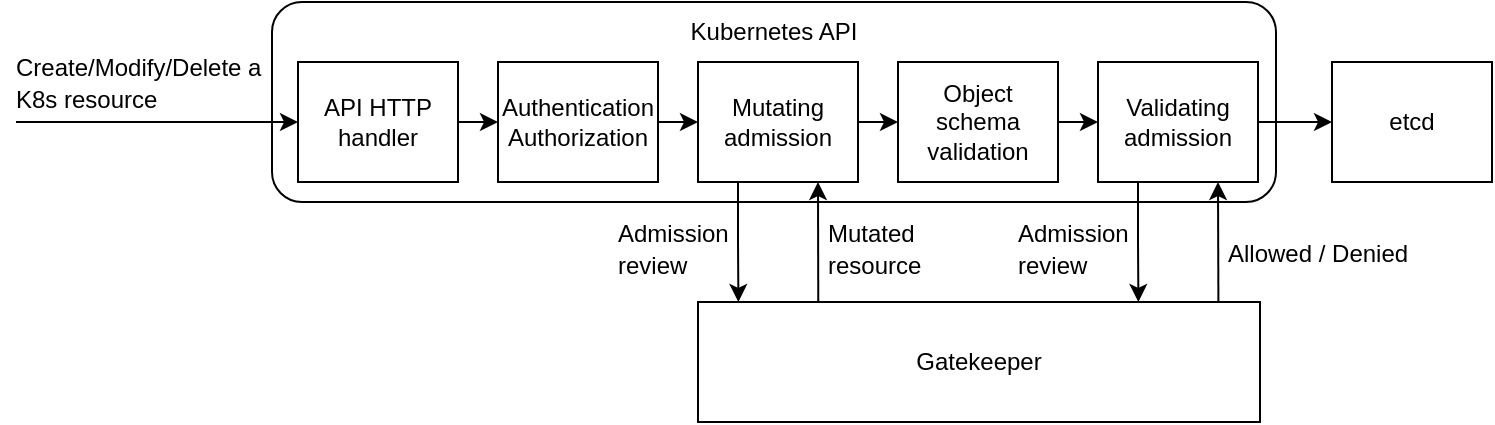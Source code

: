 <mxfile version="23.1.2" type="device">
  <diagram id="z2fywuhmsZZxHbe4xA-M" name="Page-1">
    <mxGraphModel dx="1322" dy="680" grid="1" gridSize="10" guides="1" tooltips="1" connect="1" arrows="1" fold="1" page="1" pageScale="1" pageWidth="827" pageHeight="1169" math="0" shadow="0">
      <root>
        <mxCell id="0" />
        <mxCell id="1" parent="0" />
        <mxCell id="bJpEafwaLPq2wsB356PL-23" value="" style="rounded=1;whiteSpace=wrap;html=1;" parent="1" vertex="1">
          <mxGeometry x="170" y="24" width="502" height="100" as="geometry" />
        </mxCell>
        <mxCell id="TMdRoOH4GbIq7_JRytAd-5" value="&lt;h1 style=&quot;line-height: 50%;&quot;&gt;&lt;span style=&quot;font-size: 12px; font-weight: 400;&quot;&gt;Create/Modify/Delete a K8s resource&lt;/span&gt;&lt;/h1&gt;" style="text;html=1;strokeColor=none;fillColor=none;spacing=5;spacingTop=-20;whiteSpace=wrap;overflow=hidden;rounded=0;" parent="1" vertex="1">
          <mxGeometry x="37" y="41" width="145" height="45" as="geometry" />
        </mxCell>
        <mxCell id="bJpEafwaLPq2wsB356PL-3" value="&lt;font style=&quot;font-size: 12px;&quot;&gt;API HTTP handler&lt;/font&gt;" style="rounded=0;whiteSpace=wrap;html=1;" parent="1" vertex="1">
          <mxGeometry x="183" y="54" width="80" height="60" as="geometry" />
        </mxCell>
        <mxCell id="bJpEafwaLPq2wsB356PL-4" value="" style="endArrow=classic;html=1;rounded=0;entryX=0;entryY=0.5;entryDx=0;entryDy=0;" parent="1" target="bJpEafwaLPq2wsB356PL-3" edge="1">
          <mxGeometry width="50" height="50" relative="1" as="geometry">
            <mxPoint x="42" y="84" as="sourcePoint" />
            <mxPoint x="272" y="84" as="targetPoint" />
          </mxGeometry>
        </mxCell>
        <mxCell id="bJpEafwaLPq2wsB356PL-6" value="&lt;font style=&quot;font-size: 12px;&quot;&gt;Authentication&lt;br&gt;Authorization&lt;/font&gt;" style="rounded=0;whiteSpace=wrap;html=1;" parent="1" vertex="1">
          <mxGeometry x="283" y="54" width="80" height="60" as="geometry" />
        </mxCell>
        <mxCell id="bJpEafwaLPq2wsB356PL-7" value="" style="endArrow=classic;html=1;rounded=0;entryX=0;entryY=0.5;entryDx=0;entryDy=0;" parent="1" target="bJpEafwaLPq2wsB356PL-6" edge="1">
          <mxGeometry width="50" height="50" relative="1" as="geometry">
            <mxPoint x="263" y="84" as="sourcePoint" />
            <mxPoint x="433" y="84" as="targetPoint" />
          </mxGeometry>
        </mxCell>
        <mxCell id="bJpEafwaLPq2wsB356PL-10" value="" style="endArrow=classic;html=1;rounded=0;entryX=0;entryY=0.5;entryDx=0;entryDy=0;" parent="1" edge="1">
          <mxGeometry width="50" height="50" relative="1" as="geometry">
            <mxPoint x="363" y="84" as="sourcePoint" />
            <mxPoint x="383" y="84" as="targetPoint" />
          </mxGeometry>
        </mxCell>
        <mxCell id="bJpEafwaLPq2wsB356PL-26" style="edgeStyle=orthogonalEdgeStyle;rounded=0;orthogonalLoop=1;jettySize=auto;html=1;exitX=0.25;exitY=1;exitDx=0;exitDy=0;" parent="1" source="bJpEafwaLPq2wsB356PL-11" edge="1">
          <mxGeometry relative="1" as="geometry">
            <mxPoint x="403.2" y="174" as="targetPoint" />
          </mxGeometry>
        </mxCell>
        <mxCell id="bJpEafwaLPq2wsB356PL-11" value="Mutating admission" style="rounded=0;whiteSpace=wrap;html=1;" parent="1" vertex="1">
          <mxGeometry x="383" y="54" width="80" height="60" as="geometry" />
        </mxCell>
        <mxCell id="bJpEafwaLPq2wsB356PL-15" value="Object schema validation" style="rounded=0;whiteSpace=wrap;html=1;" parent="1" vertex="1">
          <mxGeometry x="483" y="54" width="80" height="60" as="geometry" />
        </mxCell>
        <mxCell id="bJpEafwaLPq2wsB356PL-16" value="" style="endArrow=classic;html=1;rounded=0;entryX=0;entryY=0.5;entryDx=0;entryDy=0;" parent="1" target="bJpEafwaLPq2wsB356PL-15" edge="1">
          <mxGeometry width="50" height="50" relative="1" as="geometry">
            <mxPoint x="463" y="84" as="sourcePoint" />
            <mxPoint x="633" y="84" as="targetPoint" />
          </mxGeometry>
        </mxCell>
        <mxCell id="bJpEafwaLPq2wsB356PL-27" style="edgeStyle=orthogonalEdgeStyle;rounded=0;orthogonalLoop=1;jettySize=auto;html=1;exitX=0.25;exitY=1;exitDx=0;exitDy=0;" parent="1" source="bJpEafwaLPq2wsB356PL-17" edge="1">
          <mxGeometry relative="1" as="geometry">
            <mxPoint x="603.2" y="174" as="targetPoint" />
          </mxGeometry>
        </mxCell>
        <mxCell id="bJpEafwaLPq2wsB356PL-17" value="Validating admission" style="rounded=0;whiteSpace=wrap;html=1;" parent="1" vertex="1">
          <mxGeometry x="583" y="54" width="80" height="60" as="geometry" />
        </mxCell>
        <mxCell id="bJpEafwaLPq2wsB356PL-18" value="" style="endArrow=classic;html=1;rounded=0;entryX=0;entryY=0.5;entryDx=0;entryDy=0;" parent="1" target="bJpEafwaLPq2wsB356PL-17" edge="1">
          <mxGeometry width="50" height="50" relative="1" as="geometry">
            <mxPoint x="563" y="84" as="sourcePoint" />
            <mxPoint x="733" y="84" as="targetPoint" />
          </mxGeometry>
        </mxCell>
        <mxCell id="bJpEafwaLPq2wsB356PL-19" value="etcd" style="rounded=0;whiteSpace=wrap;html=1;" parent="1" vertex="1">
          <mxGeometry x="700" y="54" width="80" height="60" as="geometry" />
        </mxCell>
        <mxCell id="bJpEafwaLPq2wsB356PL-20" value="" style="endArrow=classic;html=1;rounded=0;entryX=0;entryY=0.5;entryDx=0;entryDy=0;" parent="1" target="bJpEafwaLPq2wsB356PL-19" edge="1">
          <mxGeometry width="50" height="50" relative="1" as="geometry">
            <mxPoint x="663" y="84" as="sourcePoint" />
            <mxPoint x="833" y="84" as="targetPoint" />
          </mxGeometry>
        </mxCell>
        <mxCell id="bJpEafwaLPq2wsB356PL-24" value="Kubernetes API" style="text;html=1;strokeColor=none;fillColor=none;align=center;verticalAlign=middle;whiteSpace=wrap;rounded=0;" parent="1" vertex="1">
          <mxGeometry x="170" y="24" width="502" height="30" as="geometry" />
        </mxCell>
        <mxCell id="bJpEafwaLPq2wsB356PL-30" value="Gatekeeper" style="rounded=0;whiteSpace=wrap;html=1;" parent="1" vertex="1">
          <mxGeometry x="383" y="174" width="281" height="60" as="geometry" />
        </mxCell>
        <mxCell id="bJpEafwaLPq2wsB356PL-31" value="" style="endArrow=classic;html=1;rounded=0;entryX=0.75;entryY=1;entryDx=0;entryDy=0;exitX=0.214;exitY=0.007;exitDx=0;exitDy=0;exitPerimeter=0;" parent="1" source="bJpEafwaLPq2wsB356PL-30" target="bJpEafwaLPq2wsB356PL-11" edge="1">
          <mxGeometry width="50" height="50" relative="1" as="geometry">
            <mxPoint x="404" y="204" as="sourcePoint" />
            <mxPoint x="454" y="154" as="targetPoint" />
          </mxGeometry>
        </mxCell>
        <mxCell id="bJpEafwaLPq2wsB356PL-33" value="" style="endArrow=classic;html=1;rounded=0;entryX=0.75;entryY=1;entryDx=0;entryDy=0;exitX=0.926;exitY=0.007;exitDx=0;exitDy=0;exitPerimeter=0;" parent="1" source="bJpEafwaLPq2wsB356PL-30" target="bJpEafwaLPq2wsB356PL-17" edge="1">
          <mxGeometry width="50" height="50" relative="1" as="geometry">
            <mxPoint x="534" y="204" as="sourcePoint" />
            <mxPoint x="584" y="154" as="targetPoint" />
          </mxGeometry>
        </mxCell>
        <mxCell id="bJpEafwaLPq2wsB356PL-35" value="&lt;h1 style=&quot;line-height: 50%;&quot;&gt;&lt;span style=&quot;font-size: 12px; font-weight: 400;&quot;&gt;Admission review&lt;/span&gt;&lt;/h1&gt;" style="text;html=1;strokeColor=none;fillColor=none;spacing=5;spacingTop=-20;whiteSpace=wrap;overflow=hidden;rounded=0;" parent="1" vertex="1">
          <mxGeometry x="538" y="124" width="71" height="45" as="geometry" />
        </mxCell>
        <mxCell id="bJpEafwaLPq2wsB356PL-37" value="&lt;h1 style=&quot;line-height: 50%;&quot;&gt;&lt;span style=&quot;font-size: 12px; font-weight: 400;&quot;&gt;Allowed / Denied&lt;/span&gt;&lt;/h1&gt;" style="text;html=1;strokeColor=none;fillColor=none;spacing=5;spacingTop=-20;whiteSpace=wrap;overflow=hidden;rounded=0;" parent="1" vertex="1">
          <mxGeometry x="643" y="134" width="100" height="30" as="geometry" />
        </mxCell>
        <mxCell id="bJpEafwaLPq2wsB356PL-38" value="&lt;h1 style=&quot;line-height: 50%;&quot;&gt;&lt;span style=&quot;font-size: 12px; font-weight: 400;&quot;&gt;Admission review&lt;/span&gt;&lt;/h1&gt;" style="text;html=1;strokeColor=none;fillColor=none;spacing=5;spacingTop=-20;whiteSpace=wrap;overflow=hidden;rounded=0;" parent="1" vertex="1">
          <mxGeometry x="338" y="124" width="71" height="45" as="geometry" />
        </mxCell>
        <mxCell id="bJpEafwaLPq2wsB356PL-39" value="&lt;h1 style=&quot;line-height: 50%;&quot;&gt;&lt;span style=&quot;font-size: 12px; font-weight: 400;&quot;&gt;Mutated resource&lt;/span&gt;&lt;/h1&gt;" style="text;html=1;strokeColor=none;fillColor=none;spacing=5;spacingTop=-20;whiteSpace=wrap;overflow=hidden;rounded=0;" parent="1" vertex="1">
          <mxGeometry x="443" y="124" width="71" height="45" as="geometry" />
        </mxCell>
      </root>
    </mxGraphModel>
  </diagram>
</mxfile>
